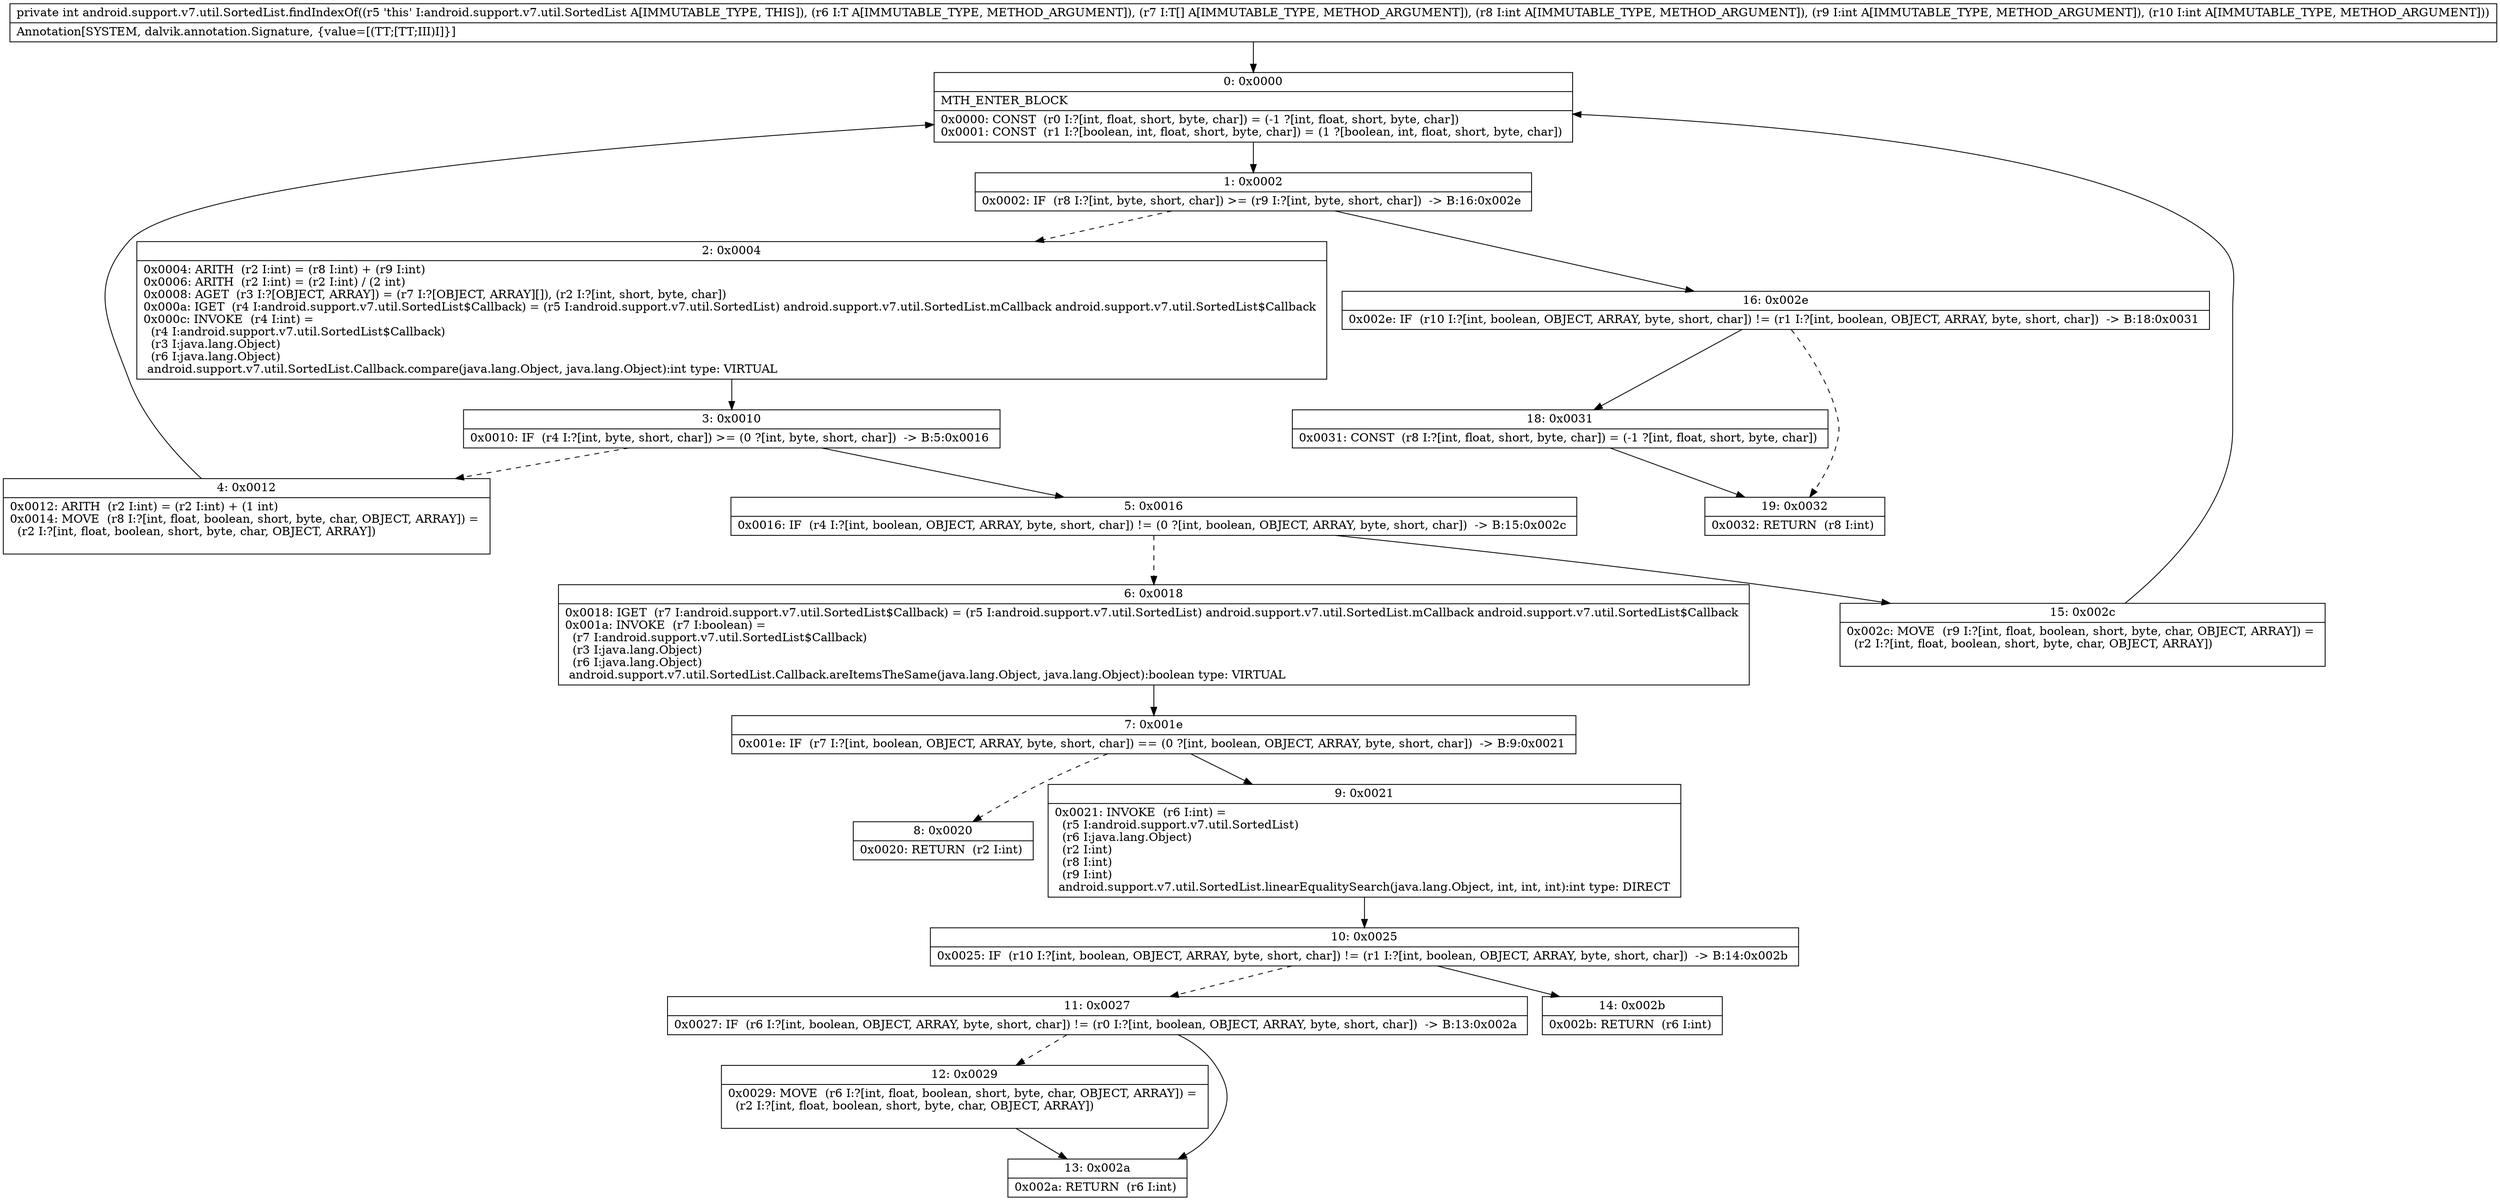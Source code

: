 digraph "CFG forandroid.support.v7.util.SortedList.findIndexOf(Ljava\/lang\/Object;[Ljava\/lang\/Object;III)I" {
Node_0 [shape=record,label="{0\:\ 0x0000|MTH_ENTER_BLOCK\l|0x0000: CONST  (r0 I:?[int, float, short, byte, char]) = (\-1 ?[int, float, short, byte, char]) \l0x0001: CONST  (r1 I:?[boolean, int, float, short, byte, char]) = (1 ?[boolean, int, float, short, byte, char]) \l}"];
Node_1 [shape=record,label="{1\:\ 0x0002|0x0002: IF  (r8 I:?[int, byte, short, char]) \>= (r9 I:?[int, byte, short, char])  \-\> B:16:0x002e \l}"];
Node_2 [shape=record,label="{2\:\ 0x0004|0x0004: ARITH  (r2 I:int) = (r8 I:int) + (r9 I:int) \l0x0006: ARITH  (r2 I:int) = (r2 I:int) \/ (2 int) \l0x0008: AGET  (r3 I:?[OBJECT, ARRAY]) = (r7 I:?[OBJECT, ARRAY][]), (r2 I:?[int, short, byte, char]) \l0x000a: IGET  (r4 I:android.support.v7.util.SortedList$Callback) = (r5 I:android.support.v7.util.SortedList) android.support.v7.util.SortedList.mCallback android.support.v7.util.SortedList$Callback \l0x000c: INVOKE  (r4 I:int) = \l  (r4 I:android.support.v7.util.SortedList$Callback)\l  (r3 I:java.lang.Object)\l  (r6 I:java.lang.Object)\l android.support.v7.util.SortedList.Callback.compare(java.lang.Object, java.lang.Object):int type: VIRTUAL \l}"];
Node_3 [shape=record,label="{3\:\ 0x0010|0x0010: IF  (r4 I:?[int, byte, short, char]) \>= (0 ?[int, byte, short, char])  \-\> B:5:0x0016 \l}"];
Node_4 [shape=record,label="{4\:\ 0x0012|0x0012: ARITH  (r2 I:int) = (r2 I:int) + (1 int) \l0x0014: MOVE  (r8 I:?[int, float, boolean, short, byte, char, OBJECT, ARRAY]) = \l  (r2 I:?[int, float, boolean, short, byte, char, OBJECT, ARRAY])\l \l}"];
Node_5 [shape=record,label="{5\:\ 0x0016|0x0016: IF  (r4 I:?[int, boolean, OBJECT, ARRAY, byte, short, char]) != (0 ?[int, boolean, OBJECT, ARRAY, byte, short, char])  \-\> B:15:0x002c \l}"];
Node_6 [shape=record,label="{6\:\ 0x0018|0x0018: IGET  (r7 I:android.support.v7.util.SortedList$Callback) = (r5 I:android.support.v7.util.SortedList) android.support.v7.util.SortedList.mCallback android.support.v7.util.SortedList$Callback \l0x001a: INVOKE  (r7 I:boolean) = \l  (r7 I:android.support.v7.util.SortedList$Callback)\l  (r3 I:java.lang.Object)\l  (r6 I:java.lang.Object)\l android.support.v7.util.SortedList.Callback.areItemsTheSame(java.lang.Object, java.lang.Object):boolean type: VIRTUAL \l}"];
Node_7 [shape=record,label="{7\:\ 0x001e|0x001e: IF  (r7 I:?[int, boolean, OBJECT, ARRAY, byte, short, char]) == (0 ?[int, boolean, OBJECT, ARRAY, byte, short, char])  \-\> B:9:0x0021 \l}"];
Node_8 [shape=record,label="{8\:\ 0x0020|0x0020: RETURN  (r2 I:int) \l}"];
Node_9 [shape=record,label="{9\:\ 0x0021|0x0021: INVOKE  (r6 I:int) = \l  (r5 I:android.support.v7.util.SortedList)\l  (r6 I:java.lang.Object)\l  (r2 I:int)\l  (r8 I:int)\l  (r9 I:int)\l android.support.v7.util.SortedList.linearEqualitySearch(java.lang.Object, int, int, int):int type: DIRECT \l}"];
Node_10 [shape=record,label="{10\:\ 0x0025|0x0025: IF  (r10 I:?[int, boolean, OBJECT, ARRAY, byte, short, char]) != (r1 I:?[int, boolean, OBJECT, ARRAY, byte, short, char])  \-\> B:14:0x002b \l}"];
Node_11 [shape=record,label="{11\:\ 0x0027|0x0027: IF  (r6 I:?[int, boolean, OBJECT, ARRAY, byte, short, char]) != (r0 I:?[int, boolean, OBJECT, ARRAY, byte, short, char])  \-\> B:13:0x002a \l}"];
Node_12 [shape=record,label="{12\:\ 0x0029|0x0029: MOVE  (r6 I:?[int, float, boolean, short, byte, char, OBJECT, ARRAY]) = \l  (r2 I:?[int, float, boolean, short, byte, char, OBJECT, ARRAY])\l \l}"];
Node_13 [shape=record,label="{13\:\ 0x002a|0x002a: RETURN  (r6 I:int) \l}"];
Node_14 [shape=record,label="{14\:\ 0x002b|0x002b: RETURN  (r6 I:int) \l}"];
Node_15 [shape=record,label="{15\:\ 0x002c|0x002c: MOVE  (r9 I:?[int, float, boolean, short, byte, char, OBJECT, ARRAY]) = \l  (r2 I:?[int, float, boolean, short, byte, char, OBJECT, ARRAY])\l \l}"];
Node_16 [shape=record,label="{16\:\ 0x002e|0x002e: IF  (r10 I:?[int, boolean, OBJECT, ARRAY, byte, short, char]) != (r1 I:?[int, boolean, OBJECT, ARRAY, byte, short, char])  \-\> B:18:0x0031 \l}"];
Node_18 [shape=record,label="{18\:\ 0x0031|0x0031: CONST  (r8 I:?[int, float, short, byte, char]) = (\-1 ?[int, float, short, byte, char]) \l}"];
Node_19 [shape=record,label="{19\:\ 0x0032|0x0032: RETURN  (r8 I:int) \l}"];
MethodNode[shape=record,label="{private int android.support.v7.util.SortedList.findIndexOf((r5 'this' I:android.support.v7.util.SortedList A[IMMUTABLE_TYPE, THIS]), (r6 I:T A[IMMUTABLE_TYPE, METHOD_ARGUMENT]), (r7 I:T[] A[IMMUTABLE_TYPE, METHOD_ARGUMENT]), (r8 I:int A[IMMUTABLE_TYPE, METHOD_ARGUMENT]), (r9 I:int A[IMMUTABLE_TYPE, METHOD_ARGUMENT]), (r10 I:int A[IMMUTABLE_TYPE, METHOD_ARGUMENT]))  | Annotation[SYSTEM, dalvik.annotation.Signature, \{value=[(TT;[TT;III)I]\}]\l}"];
MethodNode -> Node_0;
Node_0 -> Node_1;
Node_1 -> Node_2[style=dashed];
Node_1 -> Node_16;
Node_2 -> Node_3;
Node_3 -> Node_4[style=dashed];
Node_3 -> Node_5;
Node_4 -> Node_0;
Node_5 -> Node_6[style=dashed];
Node_5 -> Node_15;
Node_6 -> Node_7;
Node_7 -> Node_8[style=dashed];
Node_7 -> Node_9;
Node_9 -> Node_10;
Node_10 -> Node_11[style=dashed];
Node_10 -> Node_14;
Node_11 -> Node_12[style=dashed];
Node_11 -> Node_13;
Node_12 -> Node_13;
Node_15 -> Node_0;
Node_16 -> Node_18;
Node_16 -> Node_19[style=dashed];
Node_18 -> Node_19;
}

